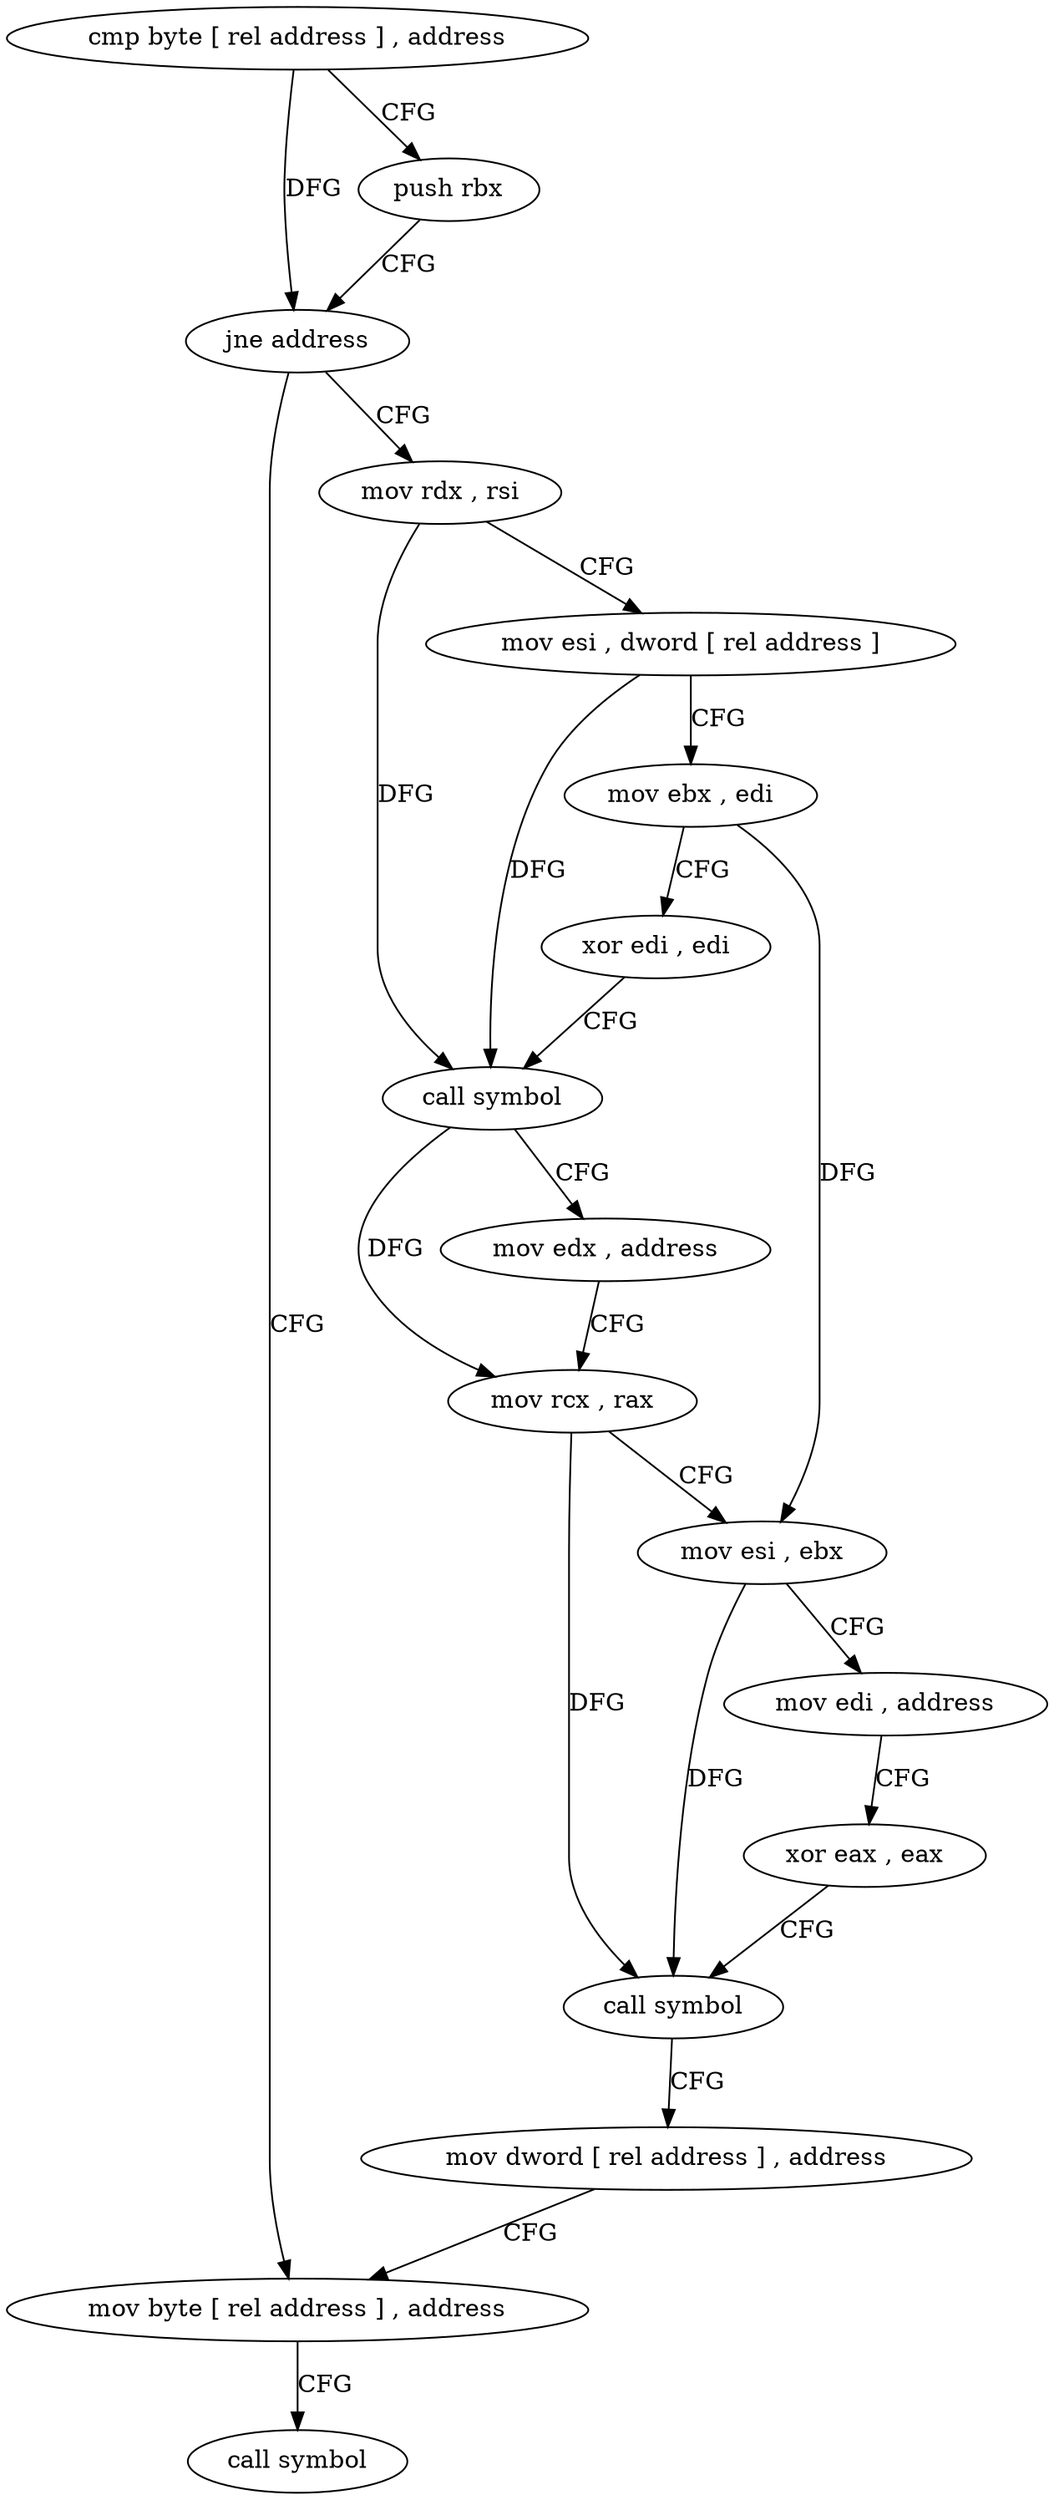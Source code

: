 digraph "func" {
"4249920" [label = "cmp byte [ rel address ] , address" ]
"4249927" [label = "push rbx" ]
"4249928" [label = "jne address" ]
"4249980" [label = "mov byte [ rel address ] , address" ]
"4249930" [label = "mov rdx , rsi" ]
"4249987" [label = "call symbol" ]
"4249933" [label = "mov esi , dword [ rel address ]" ]
"4249939" [label = "mov ebx , edi" ]
"4249941" [label = "xor edi , edi" ]
"4249943" [label = "call symbol" ]
"4249948" [label = "mov edx , address" ]
"4249953" [label = "mov rcx , rax" ]
"4249956" [label = "mov esi , ebx" ]
"4249958" [label = "mov edi , address" ]
"4249963" [label = "xor eax , eax" ]
"4249965" [label = "call symbol" ]
"4249970" [label = "mov dword [ rel address ] , address" ]
"4249920" -> "4249927" [ label = "CFG" ]
"4249920" -> "4249928" [ label = "DFG" ]
"4249927" -> "4249928" [ label = "CFG" ]
"4249928" -> "4249980" [ label = "CFG" ]
"4249928" -> "4249930" [ label = "CFG" ]
"4249980" -> "4249987" [ label = "CFG" ]
"4249930" -> "4249933" [ label = "CFG" ]
"4249930" -> "4249943" [ label = "DFG" ]
"4249933" -> "4249939" [ label = "CFG" ]
"4249933" -> "4249943" [ label = "DFG" ]
"4249939" -> "4249941" [ label = "CFG" ]
"4249939" -> "4249956" [ label = "DFG" ]
"4249941" -> "4249943" [ label = "CFG" ]
"4249943" -> "4249948" [ label = "CFG" ]
"4249943" -> "4249953" [ label = "DFG" ]
"4249948" -> "4249953" [ label = "CFG" ]
"4249953" -> "4249956" [ label = "CFG" ]
"4249953" -> "4249965" [ label = "DFG" ]
"4249956" -> "4249958" [ label = "CFG" ]
"4249956" -> "4249965" [ label = "DFG" ]
"4249958" -> "4249963" [ label = "CFG" ]
"4249963" -> "4249965" [ label = "CFG" ]
"4249965" -> "4249970" [ label = "CFG" ]
"4249970" -> "4249980" [ label = "CFG" ]
}
